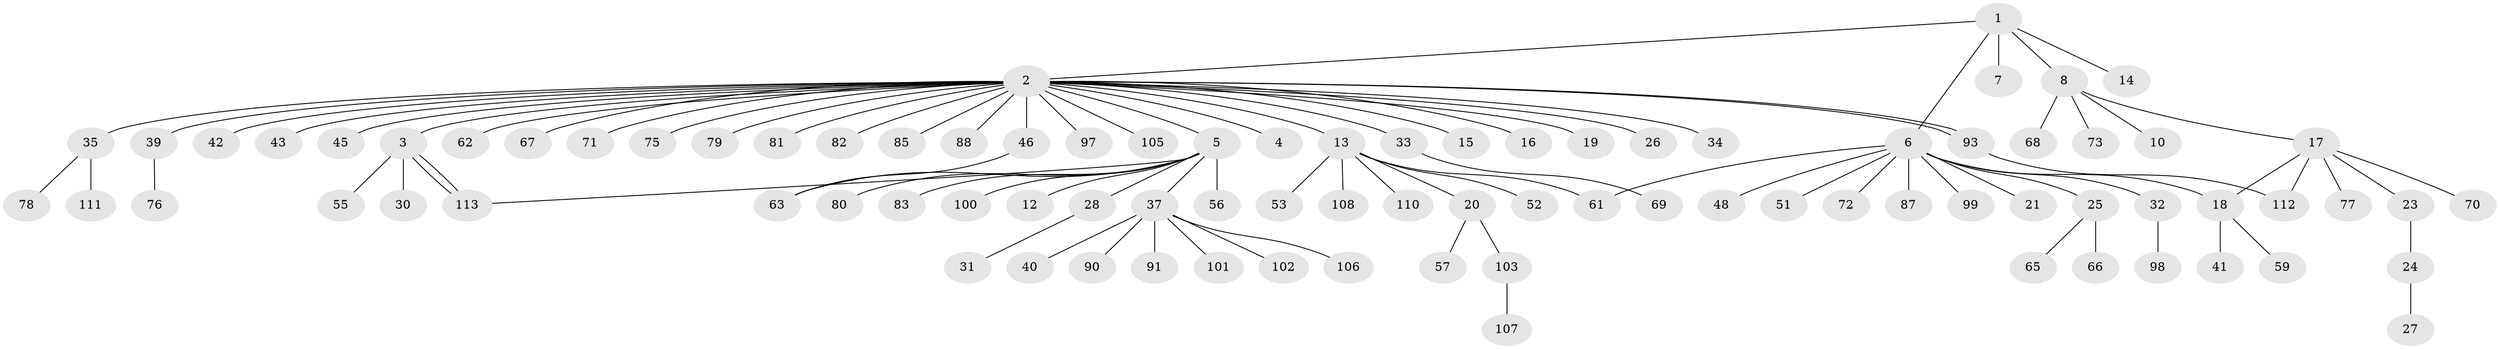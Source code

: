 // original degree distribution, {6: 0.008849557522123894, 24: 0.008849557522123894, 5: 0.017699115044247787, 1: 0.6371681415929203, 12: 0.017699115044247787, 3: 0.07079646017699115, 4: 0.008849557522123894, 8: 0.017699115044247787, 2: 0.19469026548672566, 7: 0.008849557522123894, 9: 0.008849557522123894}
// Generated by graph-tools (version 1.1) at 2025/11/02/27/25 16:11:09]
// undirected, 89 vertices, 95 edges
graph export_dot {
graph [start="1"]
  node [color=gray90,style=filled];
  1 [super="+36"];
  2 [super="+22"];
  3 [super="+29"];
  4;
  5 [super="+92"];
  6 [super="+11"];
  7;
  8 [super="+9"];
  10;
  12;
  13 [super="+89"];
  14;
  15 [super="+96"];
  16;
  17 [super="+58"];
  18 [super="+50"];
  19;
  20;
  21;
  23 [super="+38"];
  24;
  25 [super="+49"];
  26;
  27;
  28;
  30 [super="+44"];
  31 [super="+64"];
  32;
  33;
  34;
  35 [super="+47"];
  37 [super="+60"];
  39;
  40;
  41;
  42;
  43;
  45 [super="+86"];
  46 [super="+54"];
  48;
  51;
  52;
  53;
  55;
  56;
  57;
  59;
  61;
  62;
  63;
  65;
  66 [super="+74"];
  67;
  68;
  69 [super="+94"];
  70;
  71;
  72;
  73;
  75;
  76;
  77 [super="+84"];
  78;
  79;
  80 [super="+95"];
  81 [super="+109"];
  82;
  83;
  85;
  87;
  88;
  90;
  91;
  93 [super="+104"];
  97;
  98;
  99;
  100;
  101;
  102;
  103;
  105;
  106;
  107;
  108;
  110;
  111;
  112;
  113;
  1 -- 2;
  1 -- 6;
  1 -- 7;
  1 -- 8;
  1 -- 14;
  2 -- 3;
  2 -- 4;
  2 -- 5 [weight=2];
  2 -- 13;
  2 -- 15;
  2 -- 16;
  2 -- 19;
  2 -- 26;
  2 -- 33;
  2 -- 34;
  2 -- 35;
  2 -- 39;
  2 -- 43;
  2 -- 45;
  2 -- 67;
  2 -- 71;
  2 -- 79;
  2 -- 81;
  2 -- 93;
  2 -- 93;
  2 -- 97;
  2 -- 105;
  2 -- 42;
  2 -- 75;
  2 -- 46;
  2 -- 82;
  2 -- 85;
  2 -- 88;
  2 -- 62;
  3 -- 55;
  3 -- 113;
  3 -- 113;
  3 -- 30;
  5 -- 12;
  5 -- 28;
  5 -- 37;
  5 -- 56;
  5 -- 63;
  5 -- 80;
  5 -- 83;
  5 -- 100;
  5 -- 113;
  6 -- 18;
  6 -- 21;
  6 -- 25;
  6 -- 32;
  6 -- 48;
  6 -- 51;
  6 -- 61;
  6 -- 72;
  6 -- 87;
  6 -- 99;
  8 -- 17;
  8 -- 73;
  8 -- 10;
  8 -- 68;
  13 -- 20;
  13 -- 52;
  13 -- 53;
  13 -- 61;
  13 -- 108;
  13 -- 110;
  17 -- 18;
  17 -- 23;
  17 -- 70;
  17 -- 77;
  17 -- 112;
  18 -- 41;
  18 -- 59;
  20 -- 57;
  20 -- 103;
  23 -- 24;
  24 -- 27;
  25 -- 65;
  25 -- 66;
  28 -- 31;
  32 -- 98;
  33 -- 69;
  35 -- 78;
  35 -- 111;
  37 -- 40;
  37 -- 90;
  37 -- 91;
  37 -- 101;
  37 -- 102;
  37 -- 106;
  39 -- 76;
  46 -- 63;
  93 -- 112;
  103 -- 107;
}
